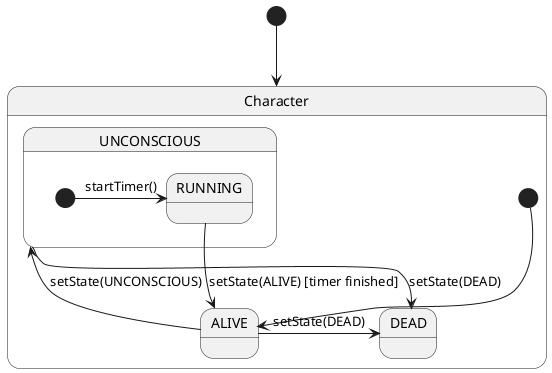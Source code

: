 @startuml character_states

[*] --> Character
state Character {
    [*] --> ALIVE
    ALIVE -> UNCONSCIOUS : setState(UNCONSCIOUS)
    ALIVE -> DEAD : setState(DEAD)
    state UNCONSCIOUS {
        [*] -> RUNNING : startTimer()
    }
    RUNNING --> ALIVE: setState(ALIVE) [timer finished]
    UNCONSCIOUS --> DEAD : setState(DEAD)
}